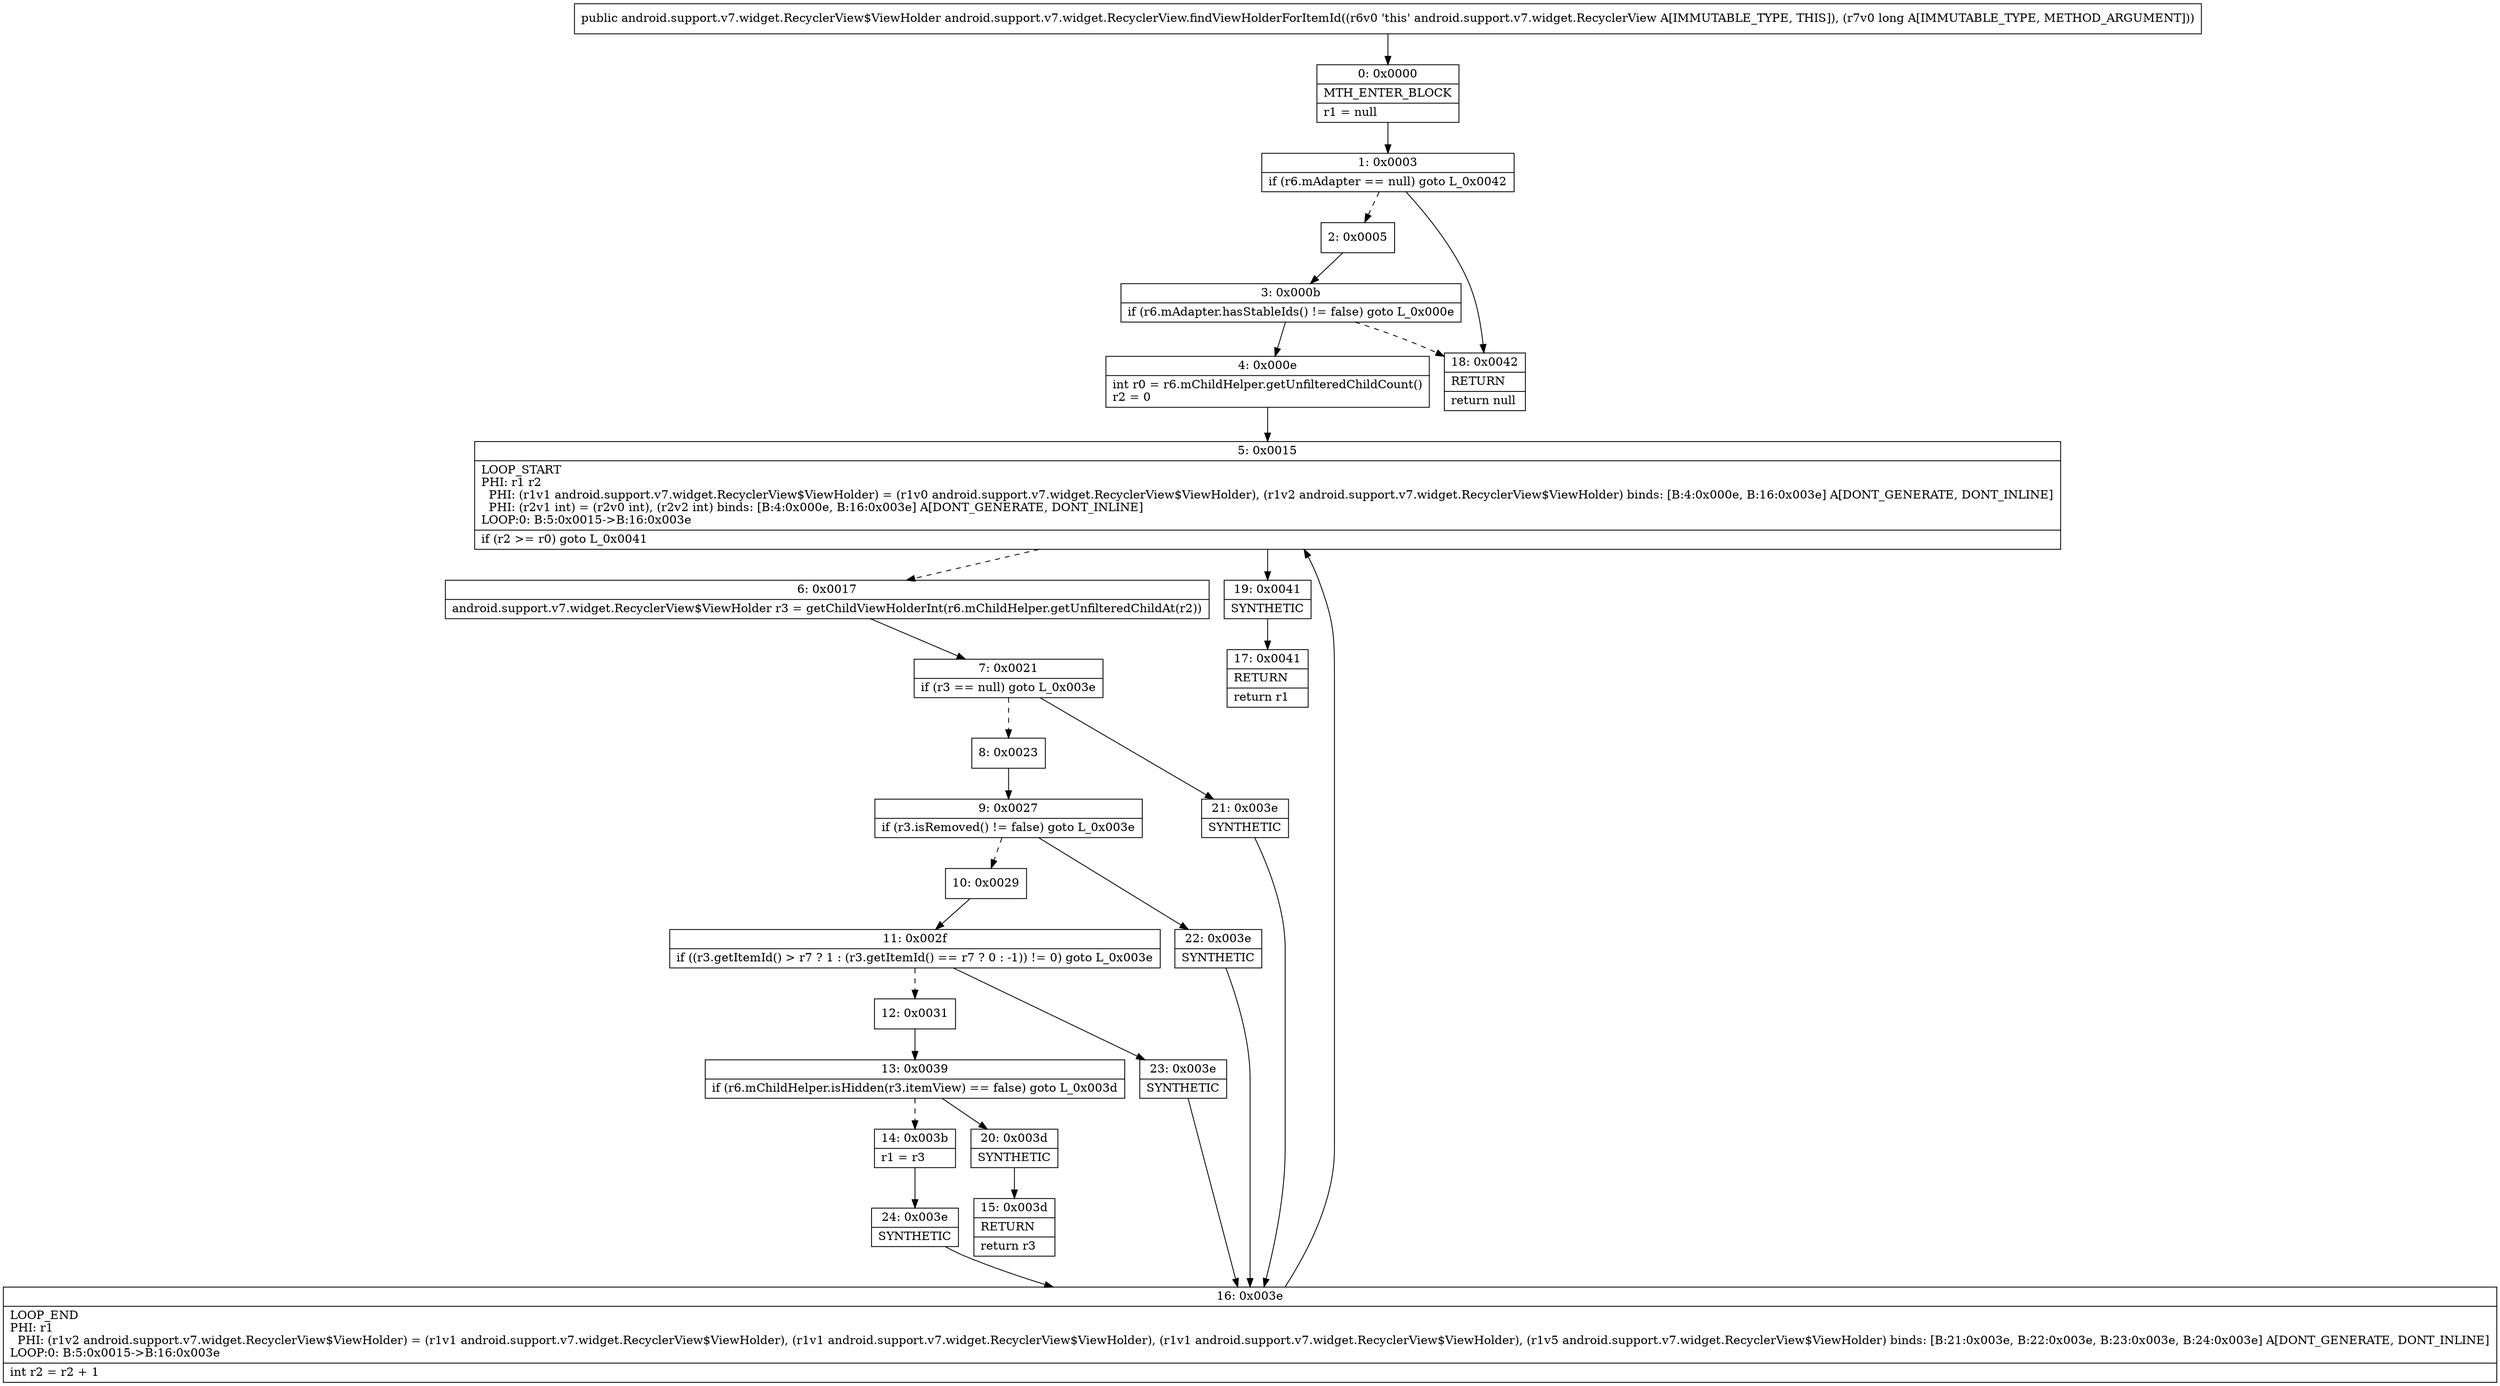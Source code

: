 digraph "CFG forandroid.support.v7.widget.RecyclerView.findViewHolderForItemId(J)Landroid\/support\/v7\/widget\/RecyclerView$ViewHolder;" {
Node_0 [shape=record,label="{0\:\ 0x0000|MTH_ENTER_BLOCK\l|r1 = null\l}"];
Node_1 [shape=record,label="{1\:\ 0x0003|if (r6.mAdapter == null) goto L_0x0042\l}"];
Node_2 [shape=record,label="{2\:\ 0x0005}"];
Node_3 [shape=record,label="{3\:\ 0x000b|if (r6.mAdapter.hasStableIds() != false) goto L_0x000e\l}"];
Node_4 [shape=record,label="{4\:\ 0x000e|int r0 = r6.mChildHelper.getUnfilteredChildCount()\lr2 = 0\l}"];
Node_5 [shape=record,label="{5\:\ 0x0015|LOOP_START\lPHI: r1 r2 \l  PHI: (r1v1 android.support.v7.widget.RecyclerView$ViewHolder) = (r1v0 android.support.v7.widget.RecyclerView$ViewHolder), (r1v2 android.support.v7.widget.RecyclerView$ViewHolder) binds: [B:4:0x000e, B:16:0x003e] A[DONT_GENERATE, DONT_INLINE]\l  PHI: (r2v1 int) = (r2v0 int), (r2v2 int) binds: [B:4:0x000e, B:16:0x003e] A[DONT_GENERATE, DONT_INLINE]\lLOOP:0: B:5:0x0015\-\>B:16:0x003e\l|if (r2 \>= r0) goto L_0x0041\l}"];
Node_6 [shape=record,label="{6\:\ 0x0017|android.support.v7.widget.RecyclerView$ViewHolder r3 = getChildViewHolderInt(r6.mChildHelper.getUnfilteredChildAt(r2))\l}"];
Node_7 [shape=record,label="{7\:\ 0x0021|if (r3 == null) goto L_0x003e\l}"];
Node_8 [shape=record,label="{8\:\ 0x0023}"];
Node_9 [shape=record,label="{9\:\ 0x0027|if (r3.isRemoved() != false) goto L_0x003e\l}"];
Node_10 [shape=record,label="{10\:\ 0x0029}"];
Node_11 [shape=record,label="{11\:\ 0x002f|if ((r3.getItemId() \> r7 ? 1 : (r3.getItemId() == r7 ? 0 : \-1)) != 0) goto L_0x003e\l}"];
Node_12 [shape=record,label="{12\:\ 0x0031}"];
Node_13 [shape=record,label="{13\:\ 0x0039|if (r6.mChildHelper.isHidden(r3.itemView) == false) goto L_0x003d\l}"];
Node_14 [shape=record,label="{14\:\ 0x003b|r1 = r3\l}"];
Node_15 [shape=record,label="{15\:\ 0x003d|RETURN\l|return r3\l}"];
Node_16 [shape=record,label="{16\:\ 0x003e|LOOP_END\lPHI: r1 \l  PHI: (r1v2 android.support.v7.widget.RecyclerView$ViewHolder) = (r1v1 android.support.v7.widget.RecyclerView$ViewHolder), (r1v1 android.support.v7.widget.RecyclerView$ViewHolder), (r1v1 android.support.v7.widget.RecyclerView$ViewHolder), (r1v5 android.support.v7.widget.RecyclerView$ViewHolder) binds: [B:21:0x003e, B:22:0x003e, B:23:0x003e, B:24:0x003e] A[DONT_GENERATE, DONT_INLINE]\lLOOP:0: B:5:0x0015\-\>B:16:0x003e\l|int r2 = r2 + 1\l}"];
Node_17 [shape=record,label="{17\:\ 0x0041|RETURN\l|return r1\l}"];
Node_18 [shape=record,label="{18\:\ 0x0042|RETURN\l|return null\l}"];
Node_19 [shape=record,label="{19\:\ 0x0041|SYNTHETIC\l}"];
Node_20 [shape=record,label="{20\:\ 0x003d|SYNTHETIC\l}"];
Node_21 [shape=record,label="{21\:\ 0x003e|SYNTHETIC\l}"];
Node_22 [shape=record,label="{22\:\ 0x003e|SYNTHETIC\l}"];
Node_23 [shape=record,label="{23\:\ 0x003e|SYNTHETIC\l}"];
Node_24 [shape=record,label="{24\:\ 0x003e|SYNTHETIC\l}"];
MethodNode[shape=record,label="{public android.support.v7.widget.RecyclerView$ViewHolder android.support.v7.widget.RecyclerView.findViewHolderForItemId((r6v0 'this' android.support.v7.widget.RecyclerView A[IMMUTABLE_TYPE, THIS]), (r7v0 long A[IMMUTABLE_TYPE, METHOD_ARGUMENT])) }"];
MethodNode -> Node_0;
Node_0 -> Node_1;
Node_1 -> Node_2[style=dashed];
Node_1 -> Node_18;
Node_2 -> Node_3;
Node_3 -> Node_4;
Node_3 -> Node_18[style=dashed];
Node_4 -> Node_5;
Node_5 -> Node_6[style=dashed];
Node_5 -> Node_19;
Node_6 -> Node_7;
Node_7 -> Node_8[style=dashed];
Node_7 -> Node_21;
Node_8 -> Node_9;
Node_9 -> Node_10[style=dashed];
Node_9 -> Node_22;
Node_10 -> Node_11;
Node_11 -> Node_12[style=dashed];
Node_11 -> Node_23;
Node_12 -> Node_13;
Node_13 -> Node_14[style=dashed];
Node_13 -> Node_20;
Node_14 -> Node_24;
Node_16 -> Node_5;
Node_19 -> Node_17;
Node_20 -> Node_15;
Node_21 -> Node_16;
Node_22 -> Node_16;
Node_23 -> Node_16;
Node_24 -> Node_16;
}

